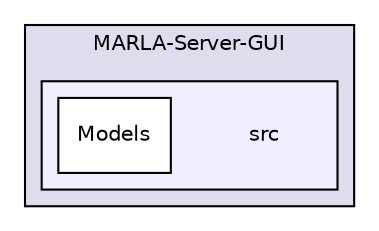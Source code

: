 digraph "D:/Work/Programmieren/Java/D-MARLA/Implementation/MARLA-Server/MARLA-Server-GUI/src" {
  compound=true
  node [ fontsize="10", fontname="Helvetica"];
  edge [ labelfontsize="10", labelfontname="Helvetica"];
  subgraph clusterdir_ab993efaec0bb10338fce3bfd166760c {
    graph [ bgcolor="#ddddee", pencolor="black", label="MARLA-Server-GUI" fontname="Helvetica", fontsize="10", URL="dir_ab993efaec0bb10338fce3bfd166760c.html"]
  subgraph clusterdir_e6bd62868494dd5dac8eb31394560147 {
    graph [ bgcolor="#eeeeff", pencolor="black", label="" URL="dir_e6bd62868494dd5dac8eb31394560147.html"];
    dir_e6bd62868494dd5dac8eb31394560147 [shape=plaintext label="src"];
    dir_40e182be2d61e62fa7784ec34a578a64 [shape=box label="Models" color="black" fillcolor="white" style="filled" URL="dir_40e182be2d61e62fa7784ec34a578a64.html"];
  }
  }
}
